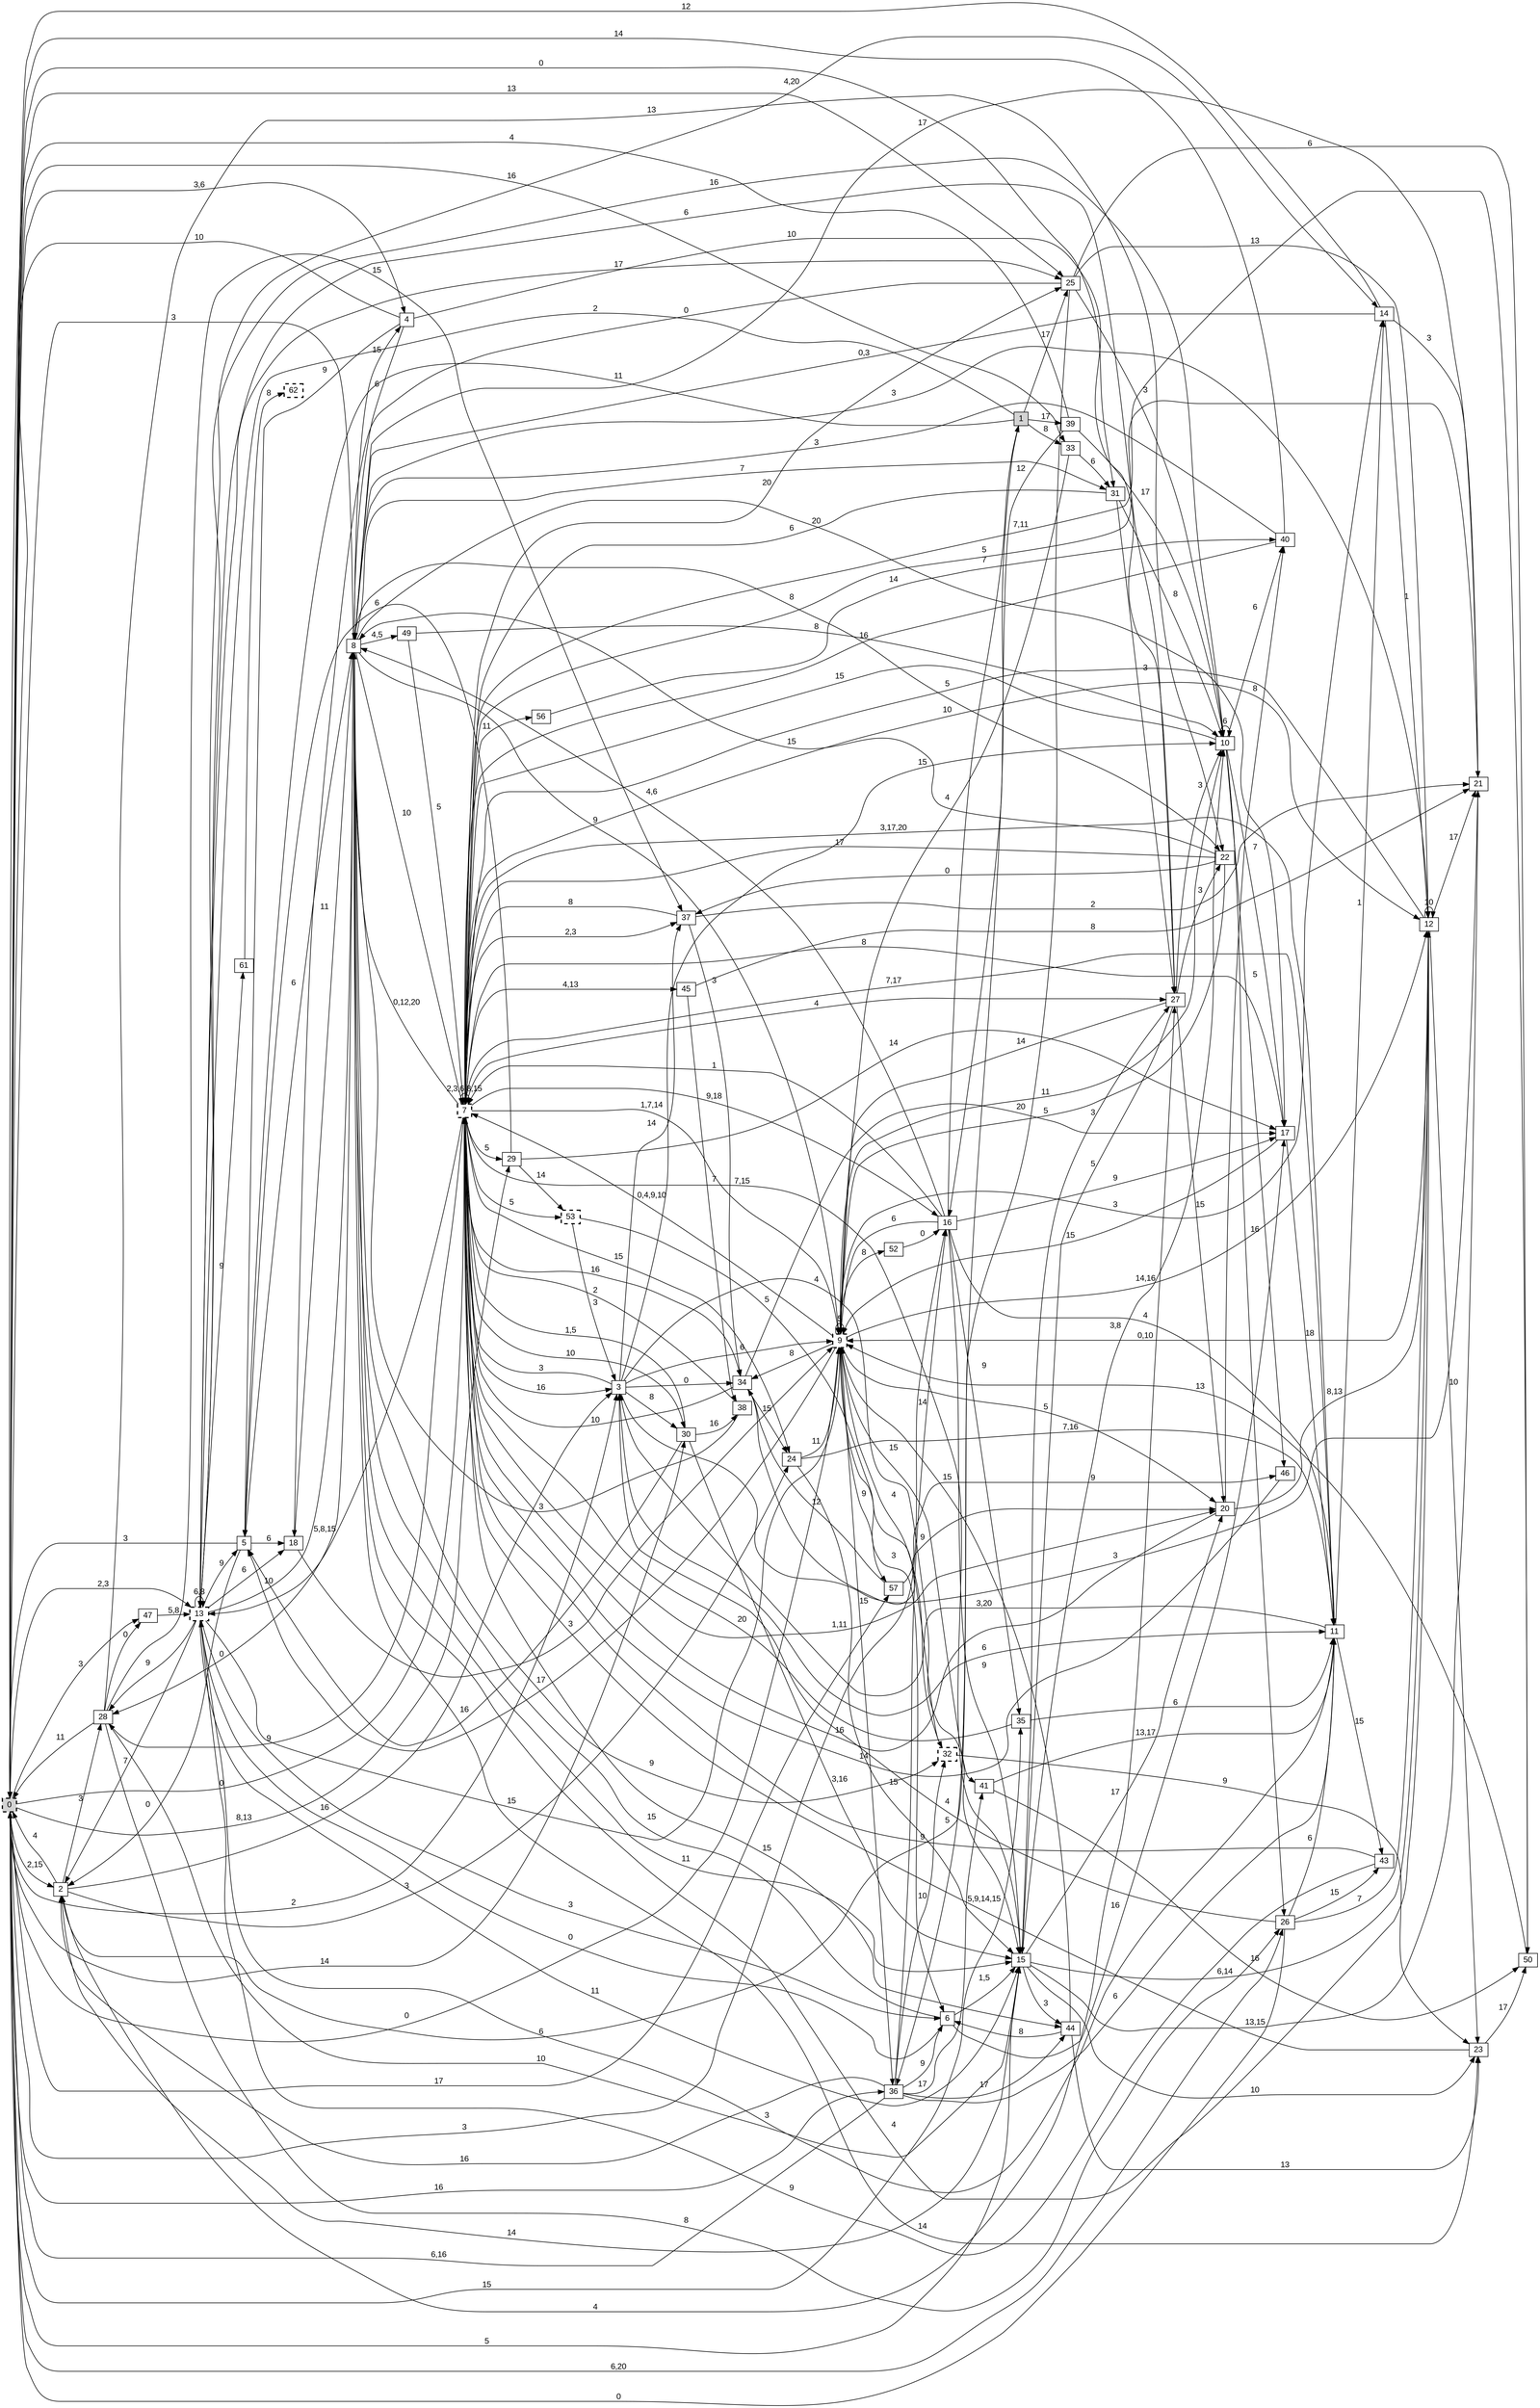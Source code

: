 digraph "NDFA" {
  rankdir=LR
  node [shape=box width=0.1 height=0.1 fontname=Arial]
  edge [fontname=Arial]
/* Estados */
 s0 [label="0" style="filled,bold,dashed"] /* I:1 F:1 D:0 */
 s1 [label="1" style="filled"] /* I:1 F:0 D:0 */
 s2 [label="2" ] /* I:0 F:0 D:0 */
 s3 [label="3" ] /* I:0 F:0 D:0 */
 s4 [label="4" ] /* I:0 F:0 D:0 */
 s5 [label="5" ] /* I:0 F:0 D:0 */
 s6 [label="6" ] /* I:0 F:0 D:0 */
 s7 [label="7" style="bold,dashed"] /* I:0 F:1 D:0 */
 s8 [label="8" ] /* I:0 F:0 D:0 */
 s9 [label="9" style="bold,dashed"] /* I:0 F:1 D:0 */
 s10 [label="10" ] /* I:0 F:0 D:0 */
 s11 [label="11" ] /* I:0 F:0 D:0 */
 s12 [label="12" ] /* I:0 F:0 D:0 */
 s13 [label="13" style="bold,dashed"] /* I:0 F:1 D:0 */
 s14 [label="14" ] /* I:0 F:0 D:0 */
 s15 [label="15" ] /* I:0 F:0 D:0 */
 s16 [label="16" ] /* I:0 F:0 D:0 */
 s17 [label="17" ] /* I:0 F:0 D:0 */
 s18 [label="18" ] /* I:0 F:0 D:0 */
 s20 [label="20" ] /* I:0 F:0 D:0 */
 s21 [label="21" ] /* I:0 F:0 D:0 */
 s22 [label="22" ] /* I:0 F:0 D:0 */
 s23 [label="23" ] /* I:0 F:0 D:0 */
 s24 [label="24" ] /* I:0 F:0 D:0 */
 s25 [label="25" ] /* I:0 F:0 D:0 */
 s26 [label="26" ] /* I:0 F:0 D:0 */
 s27 [label="27" ] /* I:0 F:0 D:0 */
 s28 [label="28" ] /* I:0 F:0 D:0 */
 s29 [label="29" ] /* I:0 F:0 D:0 */
 s30 [label="30" ] /* I:0 F:0 D:0 */
 s31 [label="31" ] /* I:0 F:0 D:0 */
 s32 [label="32" style="bold,dashed"] /* I:0 F:1 D:0 */
 s33 [label="33" ] /* I:0 F:0 D:0 */
 s34 [label="34" ] /* I:0 F:0 D:0 */
 s35 [label="35" ] /* I:0 F:0 D:0 */
 s36 [label="36" ] /* I:0 F:0 D:0 */
 s37 [label="37" ] /* I:0 F:0 D:0 */
 s38 [label="38" ] /* I:0 F:0 D:0 */
 s39 [label="39" ] /* I:0 F:0 D:0 */
 s40 [label="40" ] /* I:0 F:0 D:0 */
 s41 [label="41" ] /* I:0 F:0 D:0 */
 s43 [label="43" ] /* I:0 F:0 D:0 */
 s44 [label="44" ] /* I:0 F:0 D:0 */
 s45 [label="45" ] /* I:0 F:0 D:0 */
 s46 [label="46" ] /* I:0 F:0 D:0 */
 s47 [label="47" ] /* I:0 F:0 D:0 */
 s49 [label="49" ] /* I:0 F:0 D:0 */
 s50 [label="50" ] /* I:0 F:0 D:0 */
 s52 [label="52" ] /* I:0 F:0 D:0 */
 s53 [label="53" style="bold,dashed"] /* I:0 F:1 D:0 */
 s56 [label="56" ] /* I:0 F:0 D:0 */
 s57 [label="57" ] /* I:0 F:0 D:0 */
 s61 [label="61" ] /* I:0 F:0 D:0 */
 s62 [label="62" style="bold,dashed"] /* I:0 F:1 D:0 */
/* Transiciones */
  s0 -> s2 [label="2,15"]
  s0 -> s3 [label="2"]
  s0 -> s4 [label="3,6"]
  s0 -> s7 [label="0"]
  s0 -> s9 [label="0"]
  s0 -> s13 [label="2,3"]
  s0 -> s16 [label="3"]
  s0 -> s25 [label="13"]
  s0 -> s26 [label="6,20"]
  s0 -> s29 [label="8,13"]
  s0 -> s30 [label="14"]
  s0 -> s31 [label="0"]
  s0 -> s33 [label="16"]
  s0 -> s35 [label="15"]
  s0 -> s36 [label="16"]
  s0 -> s47 [label="3"]
  s0 -> s57 [label="17"]
  s1 -> s5 [label="11"]
  s1 -> s13 [label="2"]
  s1 -> s25 [label="17"]
  s1 -> s33 [label="8"]
  s1 -> s36 [label="5"]
  s1 -> s39 [label="17"]
  s2 -> s0 [label="4"]
  s2 -> s3 [label="16"]
  s2 -> s15 [label="14"]
  s2 -> s24 [label="3"]
  s2 -> s27 [label="4"]
  s2 -> s28 [label="3"]
  s3 -> s7 [label="3"]
  s3 -> s9 [label="6"]
  s3 -> s10 [label="15"]
  s3 -> s11 [label="6"]
  s3 -> s15 [label="4"]
  s3 -> s20 [label="9"]
  s3 -> s30 [label="8"]
  s3 -> s34 [label="0"]
  s3 -> s37 [label="14"]
  s4 -> s0 [label="10"]
  s4 -> s5 [label="9"]
  s4 -> s8 [label="6"]
  s4 -> s27 [label="10"]
  s5 -> s0 [label="3"]
  s5 -> s2 [label="0"]
  s5 -> s8 [label="6"]
  s5 -> s18 [label="6"]
  s6 -> s8 [label="15"]
  s6 -> s13 [label="0"]
  s6 -> s15 [label="1,5"]
  s6 -> s17 [label="16"]
  s7 -> s3 [label="16"]
  s7 -> s7 [label="2,3,6,8,15"]
  s7 -> s8 [label="0,12,20"]
  s7 -> s9 [label="1,7,14"]
  s7 -> s11 [label="7,17"]
  s7 -> s12 [label="10"]
  s7 -> s13 [label="5,8,15"]
  s7 -> s15 [label="7,15"]
  s7 -> s16 [label="9,18"]
  s7 -> s20 [label="1,11"]
  s7 -> s24 [label="15"]
  s7 -> s25 [label="20"]
  s7 -> s27 [label="4"]
  s7 -> s28 [label="9"]
  s7 -> s29 [label="5"]
  s7 -> s30 [label="10"]
  s7 -> s34 [label="16"]
  s7 -> s37 [label="2,3"]
  s7 -> s44 [label="15"]
  s7 -> s45 [label="4,13"]
  s7 -> s53 [label="5"]
  s7 -> s56 [label="11"]
  s8 -> s0 [label="3"]
  s8 -> s4 [label="15"]
  s8 -> s7 [label="10"]
  s8 -> s9 [label="9"]
  s8 -> s12 [label="3"]
  s8 -> s15 [label="11"]
  s8 -> s17 [label="20"]
  s8 -> s22 [label="8"]
  s8 -> s23 [label="14"]
  s8 -> s28 [label="0"]
  s8 -> s31 [label="7"]
  s8 -> s32 [label="9"]
  s8 -> s49 [label="4,5"]
  s9 -> s5 [label="17"]
  s9 -> s6 [label="3"]
  s9 -> s7 [label="0,4,9,10"]
  s9 -> s9 [label="5"]
  s9 -> s10 [label="11"]
  s9 -> s12 [label="14,16"]
  s9 -> s14 [label="3"]
  s9 -> s20 [label="5"]
  s9 -> s34 [label="8"]
  s9 -> s36 [label="15"]
  s9 -> s41 [label="15"]
  s9 -> s52 [label="8"]
  s9 -> s57 [label="9"]
  s10 -> s7 [label="15"]
  s10 -> s10 [label="6"]
  s10 -> s13 [label="16"]
  s10 -> s17 [label="7"]
  s10 -> s26 [label="16"]
  s10 -> s40 [label="6"]
  s10 -> s46 [label="5"]
  s11 -> s3 [label="3,20"]
  s11 -> s7 [label="3,17,20"]
  s11 -> s13 [label="3"]
  s11 -> s14 [label="1"]
  s11 -> s43 [label="15"]
  s12 -> s7 [label="5"]
  s12 -> s8 [label="4"]
  s12 -> s9 [label="0,10"]
  s12 -> s12 [label="10"]
  s12 -> s21 [label="17"]
  s12 -> s23 [label="10"]
  s13 -> s2 [label="7"]
  s13 -> s5 [label="9"]
  s13 -> s6 [label="3"]
  s13 -> s8 [label="10"]
  s13 -> s9 [label="15"]
  s13 -> s13 [label="6,8"]
  s13 -> s14 [label="4,20"]
  s13 -> s15 [label="11"]
  s13 -> s18 [label="6"]
  s13 -> s25 [label="17"]
  s13 -> s27 [label="6"]
  s13 -> s28 [label="9"]
  s13 -> s61 [label="9"]
  s14 -> s0 [label="12"]
  s14 -> s8 [label="0,3"]
  s14 -> s12 [label="1"]
  s14 -> s21 [label="3"]
  s15 -> s0 [label="5"]
  s15 -> s10 [label="3,8"]
  s15 -> s12 [label="6,14"]
  s15 -> s20 [label="17"]
  s15 -> s21 [label="13,15"]
  s15 -> s23 [label="10"]
  s15 -> s27 [label="3"]
  s15 -> s44 [label="3"]
  s16 -> s1 [label="7"]
  s16 -> s7 [label="1"]
  s16 -> s8 [label="4,6"]
  s16 -> s9 [label="6"]
  s16 -> s11 [label="4"]
  s16 -> s15 [label="9"]
  s16 -> s17 [label="9"]
  s16 -> s35 [label="9"]
  s17 -> s7 [label="8"]
  s17 -> s9 [label="15"]
  s17 -> s11 [label="18"]
  s18 -> s8 [label="11"]
  s18 -> s9 [label="3"]
  s20 -> s7 [label="16"]
  s20 -> s12 [label="8,13"]
  s20 -> s40 [label="8"]
  s21 -> s7 [label="5"]
  s21 -> s8 [label="17"]
  s22 -> s7 [label="17"]
  s22 -> s8 [label="15"]
  s22 -> s9 [label="5"]
  s22 -> s37 [label="0"]
  s23 -> s7 [label="5,9,14,15"]
  s23 -> s50 [label="17"]
  s24 -> s9 [label="11"]
  s24 -> s11 [label="7,16"]
  s24 -> s15 [label="15"]
  s25 -> s2 [label="6"]
  s25 -> s10 [label="3"]
  s25 -> s12 [label="13"]
  s25 -> s18 [label="0"]
  s25 -> s50 [label="6"]
  s26 -> s0 [label="0"]
  s26 -> s3 [label="4"]
  s26 -> s11 [label="6"]
  s26 -> s12 [label="7"]
  s26 -> s43 [label="15"]
  s27 -> s9 [label="14"]
  s27 -> s10 [label="3"]
  s27 -> s15 [label="5"]
  s27 -> s20 [label="15"]
  s27 -> s22 [label="3"]
  s28 -> s0 [label="11"]
  s28 -> s15 [label="10"]
  s28 -> s22 [label="13"]
  s28 -> s26 [label="8"]
  s28 -> s37 [label="15"]
  s28 -> s47 [label="0"]
  s29 -> s5 [label="6"]
  s29 -> s17 [label="14"]
  s29 -> s53 [label="14"]
  s30 -> s5 [label="16"]
  s30 -> s7 [label="1,5"]
  s30 -> s15 [label="3,16"]
  s30 -> s38 [label="16"]
  s31 -> s7 [label="6"]
  s31 -> s10 [label="8"]
  s31 -> s27 [label="3"]
  s32 -> s9 [label="4"]
  s32 -> s23 [label="9"]
  s33 -> s9 [label="4"]
  s33 -> s31 [label="6"]
  s34 -> s7 [label="10"]
  s34 -> s17 [label="20"]
  s34 -> s21 [label="3"]
  s34 -> s24 [label="15"]
  s35 -> s7 [label="20"]
  s35 -> s11 [label="6"]
  s36 -> s0 [label="6,16"]
  s36 -> s2 [label="16"]
  s36 -> s6 [label="9"]
  s36 -> s11 [label="6"]
  s36 -> s16 [label="14"]
  s36 -> s32 [label="10"]
  s36 -> s41 [label="17"]
  s36 -> s44 [label="17"]
  s37 -> s7 [label="8"]
  s37 -> s21 [label="2"]
  s37 -> s34 [label="3"]
  s38 -> s7 [label="2"]
  s38 -> s8 [label="3"]
  s39 -> s0 [label="4"]
  s39 -> s10 [label="17"]
  s39 -> s16 [label="12"]
  s40 -> s0 [label="14"]
  s40 -> s7 [label="16"]
  s40 -> s8 [label="3"]
  s41 -> s11 [label="13,17"]
  s41 -> s50 [label="16"]
  s43 -> s7 [label="9"]
  s43 -> s13 [label="9"]
  s44 -> s6 [label="8"]
  s44 -> s9 [label="15"]
  s44 -> s23 [label="13"]
  s45 -> s21 [label="8"]
  s45 -> s38 [label="7"]
  s46 -> s7 [label="14"]
  s47 -> s13 [label="5,8"]
  s49 -> s7 [label="5"]
  s49 -> s10 [label="8"]
  s50 -> s7 [label="7,11"]
  s50 -> s9 [label="13"]
  s52 -> s16 [label="0"]
  s53 -> s3 [label="3"]
  s53 -> s32 [label="5"]
  s56 -> s40 [label="14"]
  s57 -> s34 [label="12"]
  s57 -> s46 [label="9"]
  s61 -> s62 [label="8"]
}
